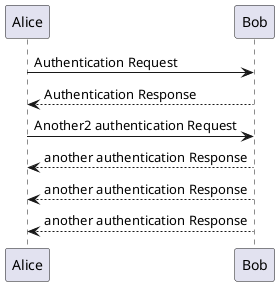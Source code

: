 @startuml
Alice -> Bob: Authentication Request
Bob --> Alice: Authentication Response

Alice -> Bob: Another2 authentication Request
Alice <-- Bob: another authentication Response
Alice <-- Bob: another authentication Response
Alice <-- Bob: another authentication Response
@enduml